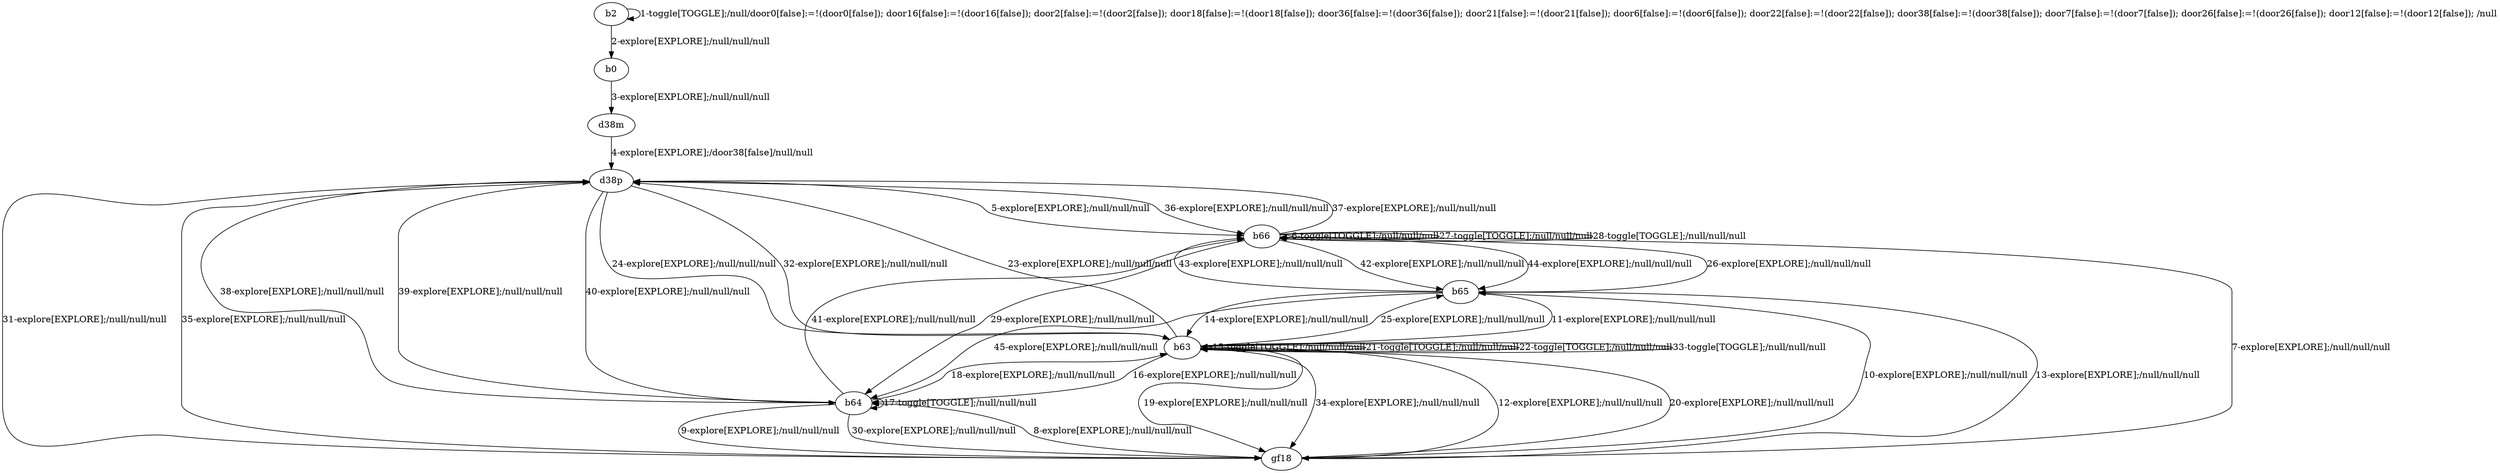 # Total number of goals covered by this test: 2
# b64 --> b63
# gf18 --> b65

digraph g {
"b2" -> "b2" [label = "1-toggle[TOGGLE];/null/door0[false]:=!(door0[false]); door16[false]:=!(door16[false]); door2[false]:=!(door2[false]); door18[false]:=!(door18[false]); door36[false]:=!(door36[false]); door21[false]:=!(door21[false]); door6[false]:=!(door6[false]); door22[false]:=!(door22[false]); door38[false]:=!(door38[false]); door7[false]:=!(door7[false]); door26[false]:=!(door26[false]); door12[false]:=!(door12[false]); /null"];
"b2" -> "b0" [label = "2-explore[EXPLORE];/null/null/null"];
"b0" -> "d38m" [label = "3-explore[EXPLORE];/null/null/null"];
"d38m" -> "d38p" [label = "4-explore[EXPLORE];/door38[false]/null/null"];
"d38p" -> "b66" [label = "5-explore[EXPLORE];/null/null/null"];
"b66" -> "b66" [label = "6-toggle[TOGGLE];/null/null/null"];
"b66" -> "gf18" [label = "7-explore[EXPLORE];/null/null/null"];
"gf18" -> "b64" [label = "8-explore[EXPLORE];/null/null/null"];
"b64" -> "gf18" [label = "9-explore[EXPLORE];/null/null/null"];
"gf18" -> "b65" [label = "10-explore[EXPLORE];/null/null/null"];
"b65" -> "b63" [label = "11-explore[EXPLORE];/null/null/null"];
"b63" -> "gf18" [label = "12-explore[EXPLORE];/null/null/null"];
"gf18" -> "b65" [label = "13-explore[EXPLORE];/null/null/null"];
"b65" -> "b63" [label = "14-explore[EXPLORE];/null/null/null"];
"b63" -> "b63" [label = "15-toggle[TOGGLE];/null/null/null"];
"b63" -> "b64" [label = "16-explore[EXPLORE];/null/null/null"];
"b64" -> "b64" [label = "17-toggle[TOGGLE];/null/null/null"];
"b64" -> "b63" [label = "18-explore[EXPLORE];/null/null/null"];
"b63" -> "gf18" [label = "19-explore[EXPLORE];/null/null/null"];
"gf18" -> "b63" [label = "20-explore[EXPLORE];/null/null/null"];
"b63" -> "b63" [label = "21-toggle[TOGGLE];/null/null/null"];
"b63" -> "b63" [label = "22-toggle[TOGGLE];/null/null/null"];
"b63" -> "d38p" [label = "23-explore[EXPLORE];/null/null/null"];
"d38p" -> "b63" [label = "24-explore[EXPLORE];/null/null/null"];
"b63" -> "b65" [label = "25-explore[EXPLORE];/null/null/null"];
"b65" -> "b66" [label = "26-explore[EXPLORE];/null/null/null"];
"b66" -> "b66" [label = "27-toggle[TOGGLE];/null/null/null"];
"b66" -> "b66" [label = "28-toggle[TOGGLE];/null/null/null"];
"b66" -> "b64" [label = "29-explore[EXPLORE];/null/null/null"];
"b64" -> "gf18" [label = "30-explore[EXPLORE];/null/null/null"];
"gf18" -> "d38p" [label = "31-explore[EXPLORE];/null/null/null"];
"d38p" -> "b63" [label = "32-explore[EXPLORE];/null/null/null"];
"b63" -> "b63" [label = "33-toggle[TOGGLE];/null/null/null"];
"b63" -> "gf18" [label = "34-explore[EXPLORE];/null/null/null"];
"gf18" -> "d38p" [label = "35-explore[EXPLORE];/null/null/null"];
"d38p" -> "b66" [label = "36-explore[EXPLORE];/null/null/null"];
"b66" -> "d38p" [label = "37-explore[EXPLORE];/null/null/null"];
"d38p" -> "b64" [label = "38-explore[EXPLORE];/null/null/null"];
"b64" -> "d38p" [label = "39-explore[EXPLORE];/null/null/null"];
"d38p" -> "b64" [label = "40-explore[EXPLORE];/null/null/null"];
"b64" -> "b66" [label = "41-explore[EXPLORE];/null/null/null"];
"b66" -> "b65" [label = "42-explore[EXPLORE];/null/null/null"];
"b65" -> "b66" [label = "43-explore[EXPLORE];/null/null/null"];
"b66" -> "b65" [label = "44-explore[EXPLORE];/null/null/null"];
"b65" -> "b64" [label = "45-explore[EXPLORE];/null/null/null"];
}